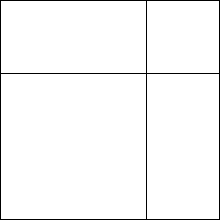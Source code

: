 settings.tex="pdflatex";

texpreamble("\usepackage{amsmath}
\usepackage{amsthm,amssymb}
\usepackage{mathpazo}
\usepackage[svgnames]{xcolor}
");
import graph;


size(110);

real x=2;
real y=1;

draw(scale(x)*unitsquare);
draw(shift((x,x))*scale(y)*unitsquare);
draw((0,x)--(0,x+y)--(x,x+y));
draw((x,0)--(x+y,0)--(x+y,x));


